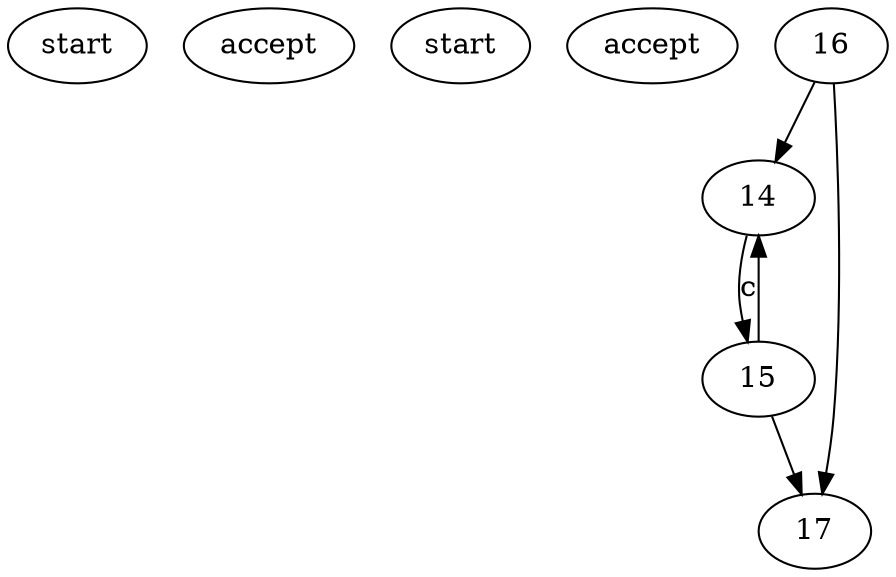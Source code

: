 digraph NFA {
  18 [label="start"];
  19 [label="accept"];
  20 [label="start"];
  21 [label="accept"];
  16 -> 14 [label=""];
  15 -> 14 [label=""];
  15 -> 17 [label=""];
  16 -> 17 [label=""];
  14 -> 15 [label="c"];
}
